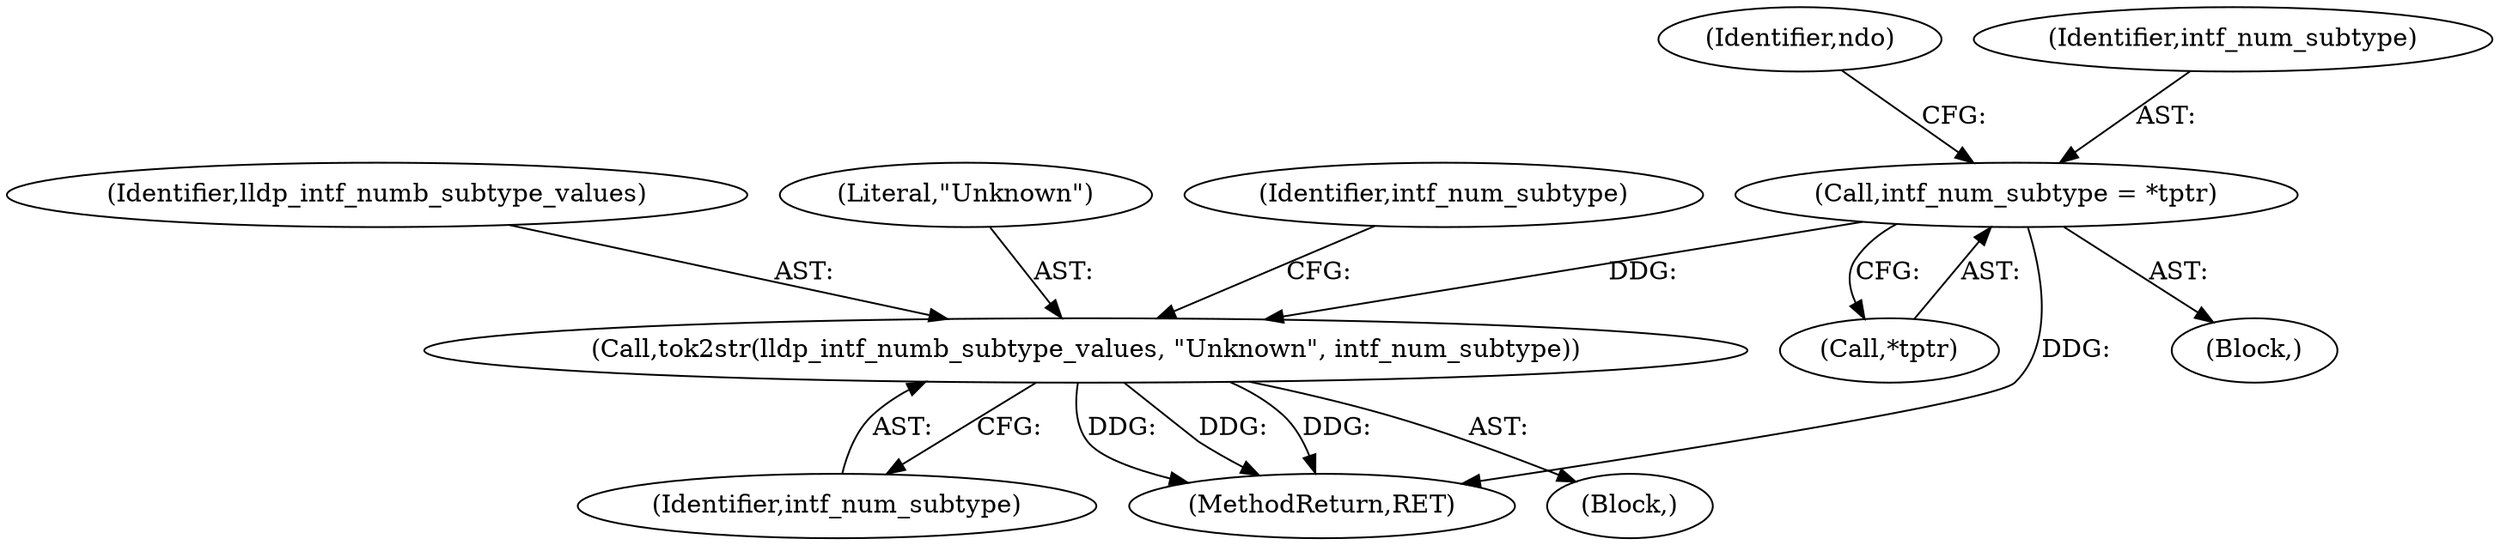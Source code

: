 digraph "0_tcpdump_a77ff09c46560bc895dea11dc9fe643486b056ac@pointer" {
"1000173" [label="(Call,intf_num_subtype = *tptr)"];
"1000183" [label="(Call,tok2str(lldp_intf_numb_subtype_values, \"Unknown\", intf_num_subtype))"];
"1000179" [label="(Identifier,ndo)"];
"1000105" [label="(Block,)"];
"1000186" [label="(Identifier,intf_num_subtype)"];
"1000174" [label="(Identifier,intf_num_subtype)"];
"1000184" [label="(Identifier,lldp_intf_numb_subtype_values)"];
"1000185" [label="(Literal,\"Unknown\")"];
"1000175" [label="(Call,*tptr)"];
"1000173" [label="(Call,intf_num_subtype = *tptr)"];
"1000232" [label="(MethodReturn,RET)"];
"1000183" [label="(Call,tok2str(lldp_intf_numb_subtype_values, \"Unknown\", intf_num_subtype))"];
"1000182" [label="(Block,)"];
"1000188" [label="(Identifier,intf_num_subtype)"];
"1000173" -> "1000105"  [label="AST: "];
"1000173" -> "1000175"  [label="CFG: "];
"1000174" -> "1000173"  [label="AST: "];
"1000175" -> "1000173"  [label="AST: "];
"1000179" -> "1000173"  [label="CFG: "];
"1000173" -> "1000232"  [label="DDG: "];
"1000173" -> "1000183"  [label="DDG: "];
"1000183" -> "1000182"  [label="AST: "];
"1000183" -> "1000186"  [label="CFG: "];
"1000184" -> "1000183"  [label="AST: "];
"1000185" -> "1000183"  [label="AST: "];
"1000186" -> "1000183"  [label="AST: "];
"1000188" -> "1000183"  [label="CFG: "];
"1000183" -> "1000232"  [label="DDG: "];
"1000183" -> "1000232"  [label="DDG: "];
"1000183" -> "1000232"  [label="DDG: "];
}
